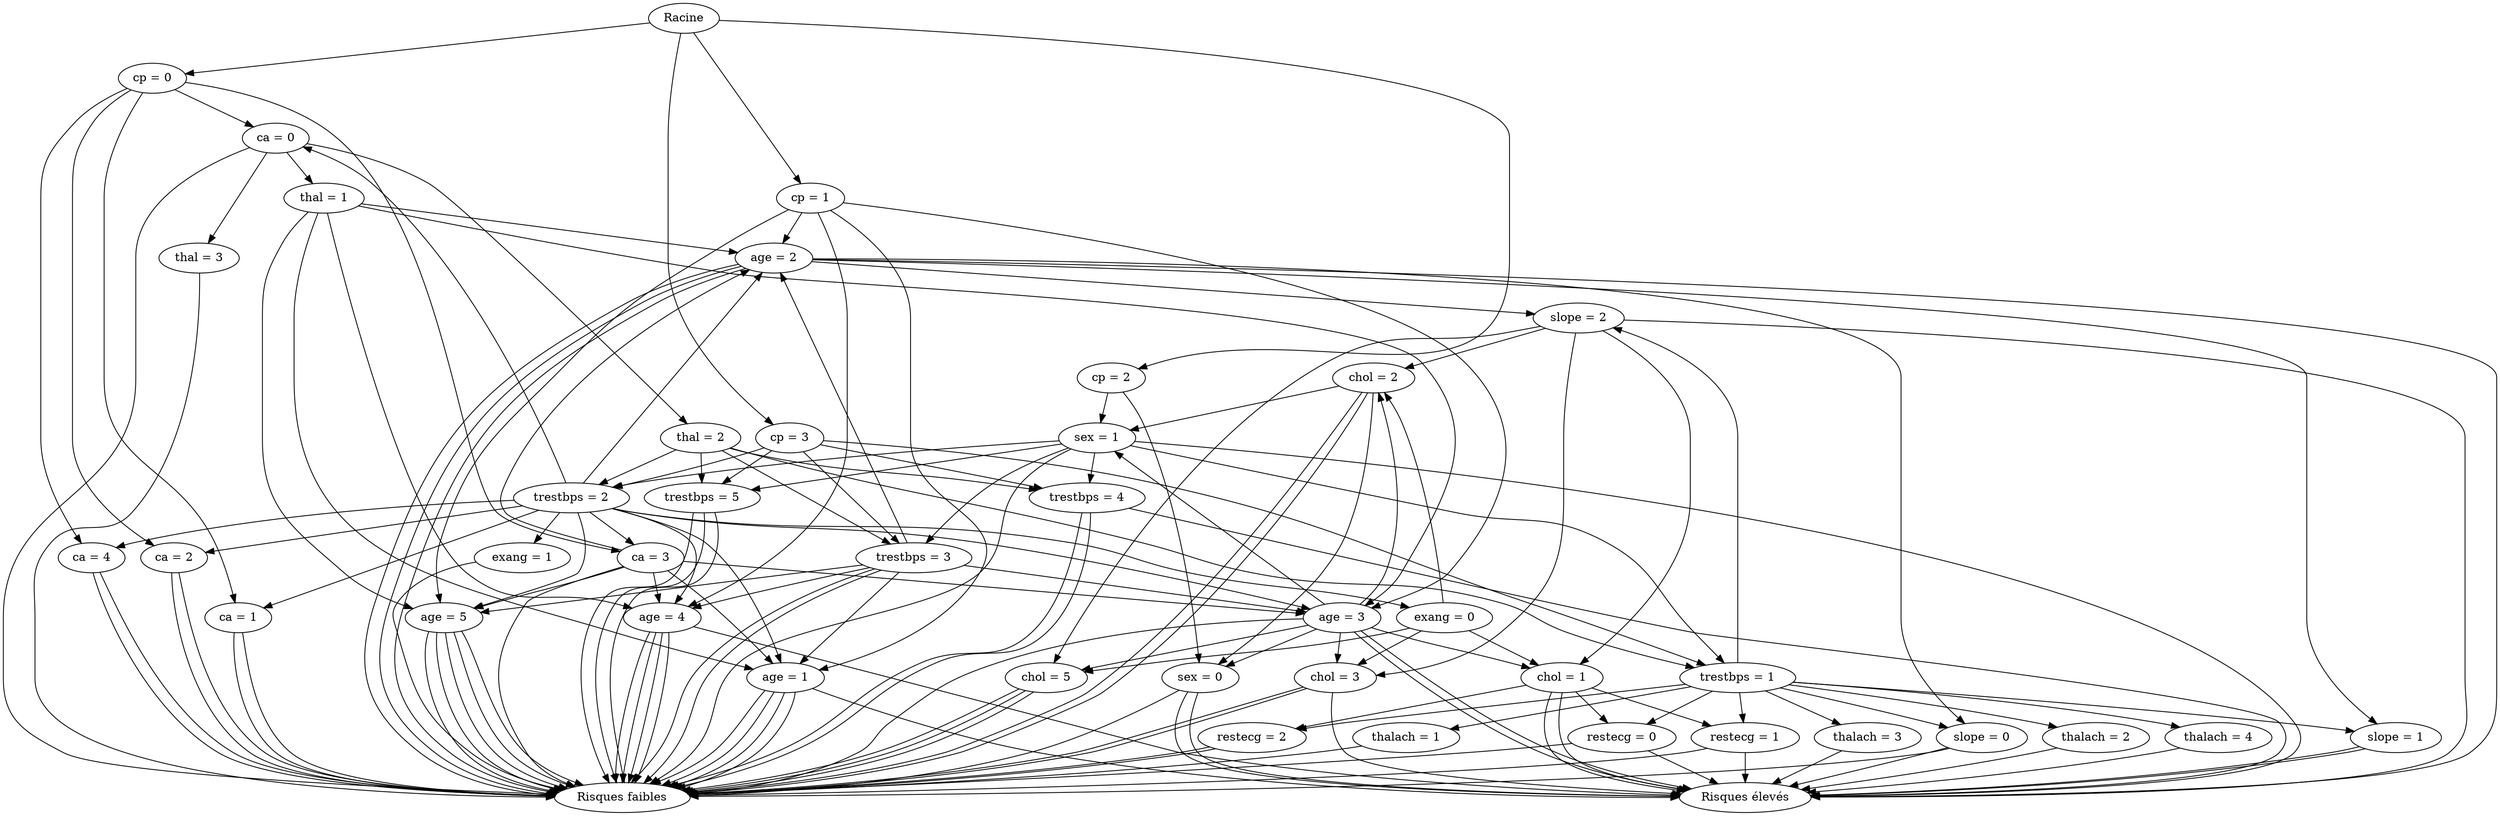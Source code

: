 digraph tree {
    "Racine";
    "cp = 0";
    "ca = 0";
    "thal = 3";
    "Risques faibles";
    "thal = 1";
    "age = 1";
    "age = 2";
    "age = 4";
    "age = 5";
    "age = 3";
    "sex = 0";
    "sex = 1";
    "thal = 2";
    "trestbps = 1";
    "slope = 0";
    "Risques faibles";
    "Risques élevés";
    "slope = 1";
    "Risques élevés";
    "Risques élevés";
    "slope = 2";
    "chol = 3";
    "chol = 1";
    "chol = 2";
    "chol = 5";
    "Risques élevés";
    "thalach = 3";
    "Risques élevés";
    "thalach = 1";
    "Risques faibles";
    "thalach = 2";
    "Risques élevés";
    "thalach = 4";
    "Risques élevés";
    "trestbps = 2";
    "ca = 0";
    "Risques faibles";
    "ca = 1";
    "Risques faibles";
    "Risques faibles";
    "ca = 2";
    "Risques faibles";
    "Risques faibles";
    "ca = 4";
    "Risques faibles";
    "Risques faibles";
    "ca = 3";
    "age = 1";
    "Risques faibles";
    "Risques élevés";
    "Risques faibles";
    "Risques faibles";
    "Risques faibles";
    "age = 2";
    "Risques faibles";
    "Risques élevés";
    "Risques faibles";
    "Risques faibles";
    "age = 4";
    "Risques faibles";
    "Risques faibles";
    "Risques élevés";
    "Risques faibles";
    "Risques faibles";
    "age = 5";
    "Risques faibles";
    "Risques faibles";
    "Risques faibles";
    "Risques faibles";
    "Risques faibles";
    "age = 3";
    "Risques faibles";
    "Risques élevés";
    "Risques élevés";
    "Risques faibles";
    "exang = 0";
    "chol = 3";
    "Risques faibles";
    "Risques faibles";
    "Risques élevés";
    "chol = 1";
    "restecg = 0";
    "Risques élevés";
    "Risques faibles";
    "restecg = 1";
    "Risques faibles";
    "Risques élevés";
    "restecg = 2";
    "Risques faibles";
    "Risques faibles";
    "Risques élevés";
    "Risques élevés";
    "chol = 2";
    "sex = 0";
    "Risques élevés";
    "Risques élevés";
    "Risques faibles";
    "sex = 1";
    "Risques faibles";
    "Risques élevés";
    "Risques faibles";
    "Risques faibles";
    "chol = 5";
    "Risques faibles";
    "Risques faibles";
    "Risques faibles";
    "exang = 1";
    "Risques faibles";
    "trestbps = 4";
    "Risques élevés";
    "Risques faibles";
    "Risques faibles";
    "trestbps = 5";
    "Risques faibles";
    "Risques faibles";
    "Risques faibles";
    "trestbps = 3";
    "Risques faibles";
    "Risques faibles";
    "ca = 1";
    "ca = 2";
    "ca = 4";
    "ca = 3";
    "cp = 3";
    "trestbps = 1";
    "restecg = 0";
    "restecg = 1";
    "restecg = 2";
    "trestbps = 2";
    "age = 1";
    "age = 2";
    "age = 4";
    "age = 5";
    "age = 3";
    "trestbps = 4";
    "trestbps = 5";
    "trestbps = 3";
    "age = 1";
    "age = 2";
    "slope = 0";
    "slope = 1";
    "slope = 2";
    "age = 4";
    "age = 5";
    "age = 3";
    "chol = 3";
    "chol = 1";
    "chol = 2";
    "chol = 5";
    "cp = 1";
    "age = 1";
    "age = 2";
    "age = 4";
    "age = 5";
    "age = 3";
    "cp = 2";
    "sex = 0";
    "sex = 1";
    "trestbps = 1";
    "trestbps = 2";
    "trestbps = 4";
    "trestbps = 5";
    "trestbps = 3";
    "Racine" -> "cp = 0";
    "Racine" -> "cp = 3";
    "Racine" -> "cp = 1";
    "Racine" -> "cp = 2";
    "cp = 0" -> "ca = 0";
    "cp = 0" -> "ca = 1";
    "cp = 0" -> "ca = 2";
    "cp = 0" -> "ca = 4";
    "cp = 0" -> "ca = 3";
    "ca = 0" -> "thal = 3";
    "ca = 0" -> "thal = 1";
    "ca = 0" -> "thal = 2";
    "thal = 3" -> "Risques faibles";
    "thal = 1" -> "age = 1";
    "thal = 1" -> "age = 2";
    "thal = 1" -> "age = 4";
    "thal = 1" -> "age = 5";
    "thal = 1" -> "age = 3";
    "age = 3" -> "sex = 0";
    "age = 3" -> "sex = 1";
    "thal = 2" -> "trestbps = 1";
    "thal = 2" -> "trestbps = 2";
    "thal = 2" -> "trestbps = 4";
    "thal = 2" -> "trestbps = 5";
    "thal = 2" -> "trestbps = 3";
    "trestbps = 1" -> "slope = 0";
    "trestbps = 1" -> "slope = 1";
    "trestbps = 1" -> "slope = 2";
    "trestbps = 1" -> "thalach = 3";
    "trestbps = 1" -> "thalach = 1";
    "trestbps = 1" -> "thalach = 2";
    "trestbps = 1" -> "thalach = 4";
    "slope = 0" -> "Risques faibles";
    "slope = 0" -> "Risques élevés";
    "slope = 1" -> "Risques élevés";
    "slope = 1" -> "Risques élevés";
    "slope = 2" -> "chol = 3";
    "slope = 2" -> "chol = 1";
    "slope = 2" -> "chol = 2";
    "slope = 2" -> "chol = 5";
    "slope = 2" -> "Risques élevés";
    "thalach = 3" -> "Risques élevés";
    "thalach = 1" -> "Risques faibles";
    "thalach = 2" -> "Risques élevés";
    "thalach = 4" -> "Risques élevés";
    "trestbps = 2" -> "ca = 0";
    "trestbps = 2" -> "ca = 1";
    "trestbps = 2" -> "ca = 2";
    "trestbps = 2" -> "ca = 4";
    "trestbps = 2" -> "ca = 3";
    "trestbps = 2" -> "exang = 0";
    "trestbps = 2" -> "exang = 1";
    "ca = 0" -> "Risques faibles";
    "ca = 1" -> "Risques faibles";
    "ca = 1" -> "Risques faibles";
    "ca = 2" -> "Risques faibles";
    "ca = 2" -> "Risques faibles";
    "ca = 4" -> "Risques faibles";
    "ca = 4" -> "Risques faibles";
    "ca = 3" -> "age = 1";
    "ca = 3" -> "age = 2";
    "ca = 3" -> "age = 4";
    "ca = 3" -> "age = 5";
    "ca = 3" -> "age = 3";
    "ca = 3" -> "Risques faibles";
    "age = 1" -> "Risques faibles";
    "age = 1" -> "Risques élevés";
    "age = 1" -> "Risques faibles";
    "age = 1" -> "Risques faibles";
    "age = 1" -> "Risques faibles";
    "age = 2" -> "Risques faibles";
    "age = 2" -> "Risques élevés";
    "age = 2" -> "Risques faibles";
    "age = 2" -> "Risques faibles";
    "age = 4" -> "Risques faibles";
    "age = 4" -> "Risques faibles";
    "age = 4" -> "Risques élevés";
    "age = 4" -> "Risques faibles";
    "age = 4" -> "Risques faibles";
    "age = 5" -> "Risques faibles";
    "age = 5" -> "Risques faibles";
    "age = 5" -> "Risques faibles";
    "age = 5" -> "Risques faibles";
    "age = 5" -> "Risques faibles";
    "age = 3" -> "Risques faibles";
    "age = 3" -> "Risques élevés";
    "age = 3" -> "Risques élevés";
    "exang = 0" -> "chol = 3";
    "exang = 0" -> "chol = 1";
    "exang = 0" -> "chol = 2";
    "exang = 0" -> "chol = 5";
    "chol = 3" -> "Risques faibles";
    "chol = 3" -> "Risques faibles";
    "chol = 3" -> "Risques élevés";
    "chol = 1" -> "restecg = 0";
    "chol = 1" -> "restecg = 1";
    "chol = 1" -> "restecg = 2";
    "chol = 1" -> "Risques élevés";
    "chol = 1" -> "Risques élevés";
    "restecg = 0" -> "Risques élevés";
    "restecg = 0" -> "Risques faibles";
    "restecg = 1" -> "Risques faibles";
    "restecg = 1" -> "Risques élevés";
    "restecg = 2" -> "Risques faibles";
    "restecg = 2" -> "Risques faibles";
    "chol = 2" -> "sex = 0";
    "chol = 2" -> "sex = 1";
    "chol = 2" -> "Risques faibles";
    "chol = 2" -> "Risques faibles";
    "sex = 0" -> "Risques élevés";
    "sex = 0" -> "Risques élevés";
    "sex = 0" -> "Risques faibles";
    "sex = 1" -> "Risques faibles";
    "sex = 1" -> "Risques élevés";
    "chol = 5" -> "Risques faibles";
    "chol = 5" -> "Risques faibles";
    "chol = 5" -> "Risques faibles";
    "exang = 1" -> "Risques faibles";
    "trestbps = 4" -> "Risques élevés";
    "trestbps = 4" -> "Risques faibles";
    "trestbps = 4" -> "Risques faibles";
    "trestbps = 5" -> "Risques faibles";
    "trestbps = 5" -> "Risques faibles";
    "trestbps = 5" -> "Risques faibles";
    "trestbps = 3" -> "Risques faibles";
    "trestbps = 3" -> "Risques faibles";
    "cp = 3" -> "trestbps = 1";
    "cp = 3" -> "trestbps = 2";
    "cp = 3" -> "trestbps = 4";
    "cp = 3" -> "trestbps = 5";
    "cp = 3" -> "trestbps = 3";
    "trestbps = 1" -> "restecg = 0";
    "trestbps = 1" -> "restecg = 1";
    "trestbps = 1" -> "restecg = 2";
    "trestbps = 2" -> "age = 1";
    "trestbps = 2" -> "age = 2";
    "trestbps = 2" -> "age = 4";
    "trestbps = 2" -> "age = 5";
    "trestbps = 2" -> "age = 3";
    "trestbps = 3" -> "age = 1";
    "trestbps = 3" -> "age = 2";
    "trestbps = 3" -> "age = 4";
    "trestbps = 3" -> "age = 5";
    "trestbps = 3" -> "age = 3";
    "age = 2" -> "slope = 0";
    "age = 2" -> "slope = 1";
    "age = 2" -> "slope = 2";
    "age = 3" -> "chol = 3";
    "age = 3" -> "chol = 1";
    "age = 3" -> "chol = 2";
    "age = 3" -> "chol = 5";
    "cp = 1" -> "age = 1";
    "cp = 1" -> "age = 2";
    "cp = 1" -> "age = 4";
    "cp = 1" -> "age = 5";
    "cp = 1" -> "age = 3";
    "cp = 2" -> "sex = 0";
    "cp = 2" -> "sex = 1";
    "sex = 1" -> "trestbps = 1";
    "sex = 1" -> "trestbps = 2";
    "sex = 1" -> "trestbps = 4";
    "sex = 1" -> "trestbps = 5";
    "sex = 1" -> "trestbps = 3";
}

